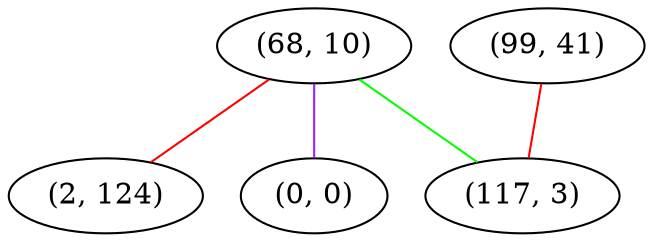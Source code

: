 graph "" {
"(68, 10)";
"(99, 41)";
"(2, 124)";
"(0, 0)";
"(117, 3)";
"(68, 10)" -- "(0, 0)"  [color=purple, key=0, weight=4];
"(68, 10)" -- "(2, 124)"  [color=red, key=0, weight=1];
"(68, 10)" -- "(117, 3)"  [color=green, key=0, weight=2];
"(99, 41)" -- "(117, 3)"  [color=red, key=0, weight=1];
}
